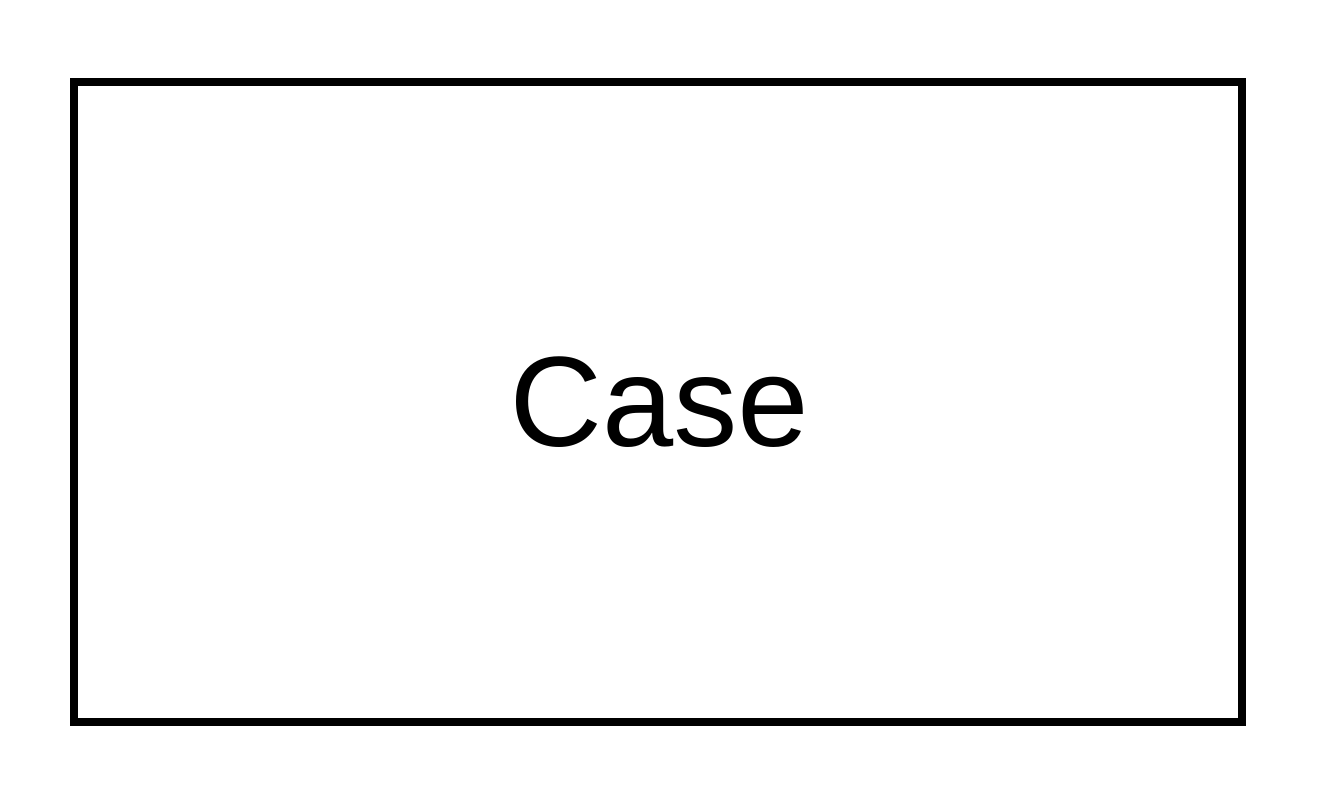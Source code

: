 <mxfile version="10.8.7" type="github"><diagram id="du7GloXdbQlF31ltcwl3" name="Case-is-a-Case-Class"><mxGraphModel dx="1158" dy="780" grid="1" gridSize="10" guides="1" tooltips="1" connect="1" arrows="1" fold="1" page="1" pageScale="1" pageWidth="827" pageHeight="583" math="0" shadow="0"><root><mxCell id="0"/><mxCell id="1" parent="0"/><mxCell id="OcjxsuXmW6IyGSLz4VA2-5" value="" style="rounded=0;whiteSpace=wrap;html=1;fontSize=18;dashed=1;dashPattern=1 4;opacity=0;" vertex="1" parent="1"><mxGeometry x="100" y="60" width="660" height="400" as="geometry"/></mxCell><mxCell id="Dr3mMb2wirb8cQbIcpim-24" value="" style="endArrow=none;html=1;endSize=12;startArrow=diamondThin;startSize=14;startFill=1;edgeStyle=orthogonalEdgeStyle;align=left;verticalAlign=bottom;entryX=0.5;entryY=1;entryDx=0;entryDy=0;endFill=0;exitX=0.5;exitY=0;exitDx=0;exitDy=0;" parent="1" source="OcjxsuXmW6IyGSLz4VA2-1" target="Dr3mMb2wirb8cQbIcpim-30" edge="1"><mxGeometry x="-1" y="3" relative="1" as="geometry"><mxPoint x="460" y="220" as="sourcePoint"/><mxPoint x="430" y="190" as="targetPoint"/></mxGeometry></mxCell><mxCell id="Dr3mMb2wirb8cQbIcpim-25" value="" style="endArrow=none;html=1;endSize=12;startArrow=diamondThin;startSize=14;startFill=1;edgeStyle=orthogonalEdgeStyle;align=left;verticalAlign=bottom;exitX=0.25;exitY=0;exitDx=0;exitDy=0;entryX=0.5;entryY=1;entryDx=0;entryDy=0;endFill=0;" parent="1" source="OcjxsuXmW6IyGSLz4VA2-1" target="Dr3mMb2wirb8cQbIcpim-29" edge="1"><mxGeometry x="-1" y="3" relative="1" as="geometry"><mxPoint x="390" y="229" as="sourcePoint"/><mxPoint x="230" y="164" as="targetPoint"/></mxGeometry></mxCell><mxCell id="Dr3mMb2wirb8cQbIcpim-26" value="" style="endArrow=none;html=1;endSize=12;startArrow=diamondThin;startSize=14;startFill=1;edgeStyle=orthogonalEdgeStyle;align=left;verticalAlign=bottom;exitX=0.5;exitY=1;exitDx=0;exitDy=0;entryX=0.5;entryY=0;entryDx=0;entryDy=0;endFill=0;" parent="1" source="OcjxsuXmW6IyGSLz4VA2-1" target="OcjxsuXmW6IyGSLz4VA2-2" edge="1"><mxGeometry x="-1" y="3" relative="1" as="geometry"><mxPoint x="430" y="289" as="sourcePoint"/><mxPoint x="430" y="330" as="targetPoint"/></mxGeometry></mxCell><mxCell id="Dr3mMb2wirb8cQbIcpim-27" value="" style="endArrow=none;html=1;endSize=12;startArrow=diamondThin;startSize=14;startFill=0;edgeStyle=orthogonalEdgeStyle;align=left;verticalAlign=bottom;exitX=0.25;exitY=1;exitDx=0;exitDy=0;entryX=0.5;entryY=0;entryDx=0;entryDy=0;endFill=0;" parent="1" source="OcjxsuXmW6IyGSLz4VA2-1" target="Dr3mMb2wirb8cQbIcpim-31" edge="1"><mxGeometry x="-1" y="3" relative="1" as="geometry"><mxPoint x="390" y="289" as="sourcePoint"/><mxPoint x="230" y="330" as="targetPoint"/></mxGeometry></mxCell><mxCell id="Dr3mMb2wirb8cQbIcpim-28" value="" style="endArrow=none;html=1;endSize=12;startArrow=diamondThin;startSize=14;startFill=1;edgeStyle=orthogonalEdgeStyle;align=left;verticalAlign=bottom;exitX=0.75;exitY=1;exitDx=0;exitDy=0;entryX=0.5;entryY=0;entryDx=0;entryDy=0;endFill=0;" parent="1" source="OcjxsuXmW6IyGSLz4VA2-1" target="OcjxsuXmW6IyGSLz4VA2-3" edge="1"><mxGeometry x="-1" y="3" relative="1" as="geometry"><mxPoint x="470" y="289" as="sourcePoint"/><mxPoint x="630" y="330" as="targetPoint"/></mxGeometry></mxCell><mxCell id="Dr3mMb2wirb8cQbIcpim-29" value="Suspect" style="html=1;fontSize=18;" parent="1" vertex="1"><mxGeometry x="140" y="100" width="160" height="60" as="geometry"/></mxCell><mxCell id="Dr3mMb2wirb8cQbIcpim-30" value="Defendant" style="html=1;fontSize=18;" parent="1" vertex="1"><mxGeometry x="350" y="100" width="160" height="60" as="geometry"/></mxCell><mxCell id="Dr3mMb2wirb8cQbIcpim-31" value="Witness" style="html=1;fontSize=18;" parent="1" vertex="1"><mxGeometry x="140" y="360" width="160" height="60" as="geometry"/></mxCell><mxCell id="OcjxsuXmW6IyGSLz4VA2-1" value="Case" style="html=1;fontSize=18;" vertex="1" parent="1"><mxGeometry x="350" y="230" width="160" height="60" as="geometry"/></mxCell><mxCell id="OcjxsuXmW6IyGSLz4VA2-2" value="Victim" style="html=1;fontSize=18;" vertex="1" parent="1"><mxGeometry x="350" y="360" width="160" height="60" as="geometry"/></mxCell><mxCell id="OcjxsuXmW6IyGSLz4VA2-3" value="Police" style="html=1;fontSize=18;" vertex="1" parent="1"><mxGeometry x="560" y="360" width="160" height="60" as="geometry"/></mxCell><mxCell id="OcjxsuXmW6IyGSLz4VA2-4" value="CaseMaterials" style="html=1;fontSize=18;" vertex="1" parent="1"><mxGeometry x="560" y="170" width="160" height="60" as="geometry"/></mxCell><mxCell id="xTU8_PZNkf9S-4KZC5ar-1" value="&lt;font style=&quot;font-size: 64px&quot;&gt;Case&lt;/font&gt;" style="html=1;fontSize=18;strokeWidth=4;" vertex="1" parent="1"><mxGeometry x="136" y="100" width="584" height="320" as="geometry"/></mxCell></root></mxGraphModel></diagram><diagram name="Case-is-a-Case-Msvc" id="4OgN9AlnurBjGHMQfUUN"><mxGraphModel dx="1158" dy="780" grid="1" gridSize="10" guides="1" tooltips="1" connect="1" arrows="1" fold="1" page="1" pageScale="1" pageWidth="827" pageHeight="583" math="0" shadow="0"><root><mxCell id="mO53AYUS2_ehRB6nkHob-0"/><mxCell id="mO53AYUS2_ehRB6nkHob-1" parent="mO53AYUS2_ehRB6nkHob-0"/><mxCell id="mO53AYUS2_ehRB6nkHob-2" value="" style="rounded=0;whiteSpace=wrap;html=1;fontSize=18;dashed=1;dashPattern=1 4;opacity=0;" vertex="1" parent="mO53AYUS2_ehRB6nkHob-1"><mxGeometry x="100" y="60" width="660" height="400" as="geometry"/></mxCell><mxCell id="mO53AYUS2_ehRB6nkHob-3" value="" style="endArrow=none;html=1;endSize=12;startArrow=diamondThin;startSize=14;startFill=1;edgeStyle=orthogonalEdgeStyle;align=left;verticalAlign=bottom;entryX=0.5;entryY=1;entryDx=0;entryDy=0;endFill=0;exitX=0.5;exitY=0;exitDx=0;exitDy=0;" edge="1" parent="mO53AYUS2_ehRB6nkHob-1" source="mO53AYUS2_ehRB6nkHob-11" target="mO53AYUS2_ehRB6nkHob-9"><mxGeometry x="-1" y="3" relative="1" as="geometry"><mxPoint x="460" y="220" as="sourcePoint"/><mxPoint x="430" y="190" as="targetPoint"/></mxGeometry></mxCell><mxCell id="mO53AYUS2_ehRB6nkHob-4" value="" style="endArrow=none;html=1;endSize=12;startArrow=diamondThin;startSize=14;startFill=1;edgeStyle=orthogonalEdgeStyle;align=left;verticalAlign=bottom;exitX=0.25;exitY=0;exitDx=0;exitDy=0;entryX=0.5;entryY=1;entryDx=0;entryDy=0;endFill=0;" edge="1" parent="mO53AYUS2_ehRB6nkHob-1" source="mO53AYUS2_ehRB6nkHob-11" target="mO53AYUS2_ehRB6nkHob-8"><mxGeometry x="-1" y="3" relative="1" as="geometry"><mxPoint x="390" y="229" as="sourcePoint"/><mxPoint x="230" y="164" as="targetPoint"/></mxGeometry></mxCell><mxCell id="mO53AYUS2_ehRB6nkHob-5" value="" style="endArrow=none;html=1;endSize=12;startArrow=diamondThin;startSize=14;startFill=1;edgeStyle=orthogonalEdgeStyle;align=left;verticalAlign=bottom;exitX=0.5;exitY=1;exitDx=0;exitDy=0;entryX=0.5;entryY=0;entryDx=0;entryDy=0;endFill=0;" edge="1" parent="mO53AYUS2_ehRB6nkHob-1" source="mO53AYUS2_ehRB6nkHob-11" target="mO53AYUS2_ehRB6nkHob-12"><mxGeometry x="-1" y="3" relative="1" as="geometry"><mxPoint x="430" y="289" as="sourcePoint"/><mxPoint x="430" y="330" as="targetPoint"/></mxGeometry></mxCell><mxCell id="mO53AYUS2_ehRB6nkHob-6" value="" style="endArrow=none;html=1;endSize=12;startArrow=diamondThin;startSize=14;startFill=0;edgeStyle=orthogonalEdgeStyle;align=left;verticalAlign=bottom;exitX=0.25;exitY=1;exitDx=0;exitDy=0;entryX=0.5;entryY=0;entryDx=0;entryDy=0;endFill=0;" edge="1" parent="mO53AYUS2_ehRB6nkHob-1" source="mO53AYUS2_ehRB6nkHob-11" target="mO53AYUS2_ehRB6nkHob-10"><mxGeometry x="-1" y="3" relative="1" as="geometry"><mxPoint x="390" y="289" as="sourcePoint"/><mxPoint x="230" y="330" as="targetPoint"/></mxGeometry></mxCell><mxCell id="mO53AYUS2_ehRB6nkHob-7" value="" style="endArrow=none;html=1;endSize=12;startArrow=diamondThin;startSize=14;startFill=1;edgeStyle=orthogonalEdgeStyle;align=left;verticalAlign=bottom;exitX=0.75;exitY=1;exitDx=0;exitDy=0;entryX=0.5;entryY=0;entryDx=0;entryDy=0;endFill=0;" edge="1" parent="mO53AYUS2_ehRB6nkHob-1" source="mO53AYUS2_ehRB6nkHob-11" target="mO53AYUS2_ehRB6nkHob-13"><mxGeometry x="-1" y="3" relative="1" as="geometry"><mxPoint x="470" y="289" as="sourcePoint"/><mxPoint x="630" y="330" as="targetPoint"/></mxGeometry></mxCell><mxCell id="mO53AYUS2_ehRB6nkHob-8" value="Suspect" style="html=1;fontSize=18;" vertex="1" parent="mO53AYUS2_ehRB6nkHob-1"><mxGeometry x="140" y="100" width="160" height="60" as="geometry"/></mxCell><mxCell id="mO53AYUS2_ehRB6nkHob-9" value="Defendant" style="html=1;fontSize=18;" vertex="1" parent="mO53AYUS2_ehRB6nkHob-1"><mxGeometry x="350" y="100" width="160" height="60" as="geometry"/></mxCell><mxCell id="mO53AYUS2_ehRB6nkHob-10" value="Witness" style="html=1;fontSize=18;" vertex="1" parent="mO53AYUS2_ehRB6nkHob-1"><mxGeometry x="140" y="360" width="160" height="60" as="geometry"/></mxCell><mxCell id="mO53AYUS2_ehRB6nkHob-11" value="Case" style="html=1;fontSize=18;" vertex="1" parent="mO53AYUS2_ehRB6nkHob-1"><mxGeometry x="350" y="230" width="160" height="60" as="geometry"/></mxCell><mxCell id="mO53AYUS2_ehRB6nkHob-12" value="Victim" style="html=1;fontSize=18;" vertex="1" parent="mO53AYUS2_ehRB6nkHob-1"><mxGeometry x="350" y="360" width="160" height="60" as="geometry"/></mxCell><mxCell id="mO53AYUS2_ehRB6nkHob-13" value="Police" style="html=1;fontSize=18;" vertex="1" parent="mO53AYUS2_ehRB6nkHob-1"><mxGeometry x="560" y="360" width="160" height="60" as="geometry"/></mxCell><mxCell id="mO53AYUS2_ehRB6nkHob-14" value="CaseMaterials" style="html=1;fontSize=18;" vertex="1" parent="mO53AYUS2_ehRB6nkHob-1"><mxGeometry x="560" y="170" width="160" height="60" as="geometry"/></mxCell><mxCell id="mO53AYUS2_ehRB6nkHob-15" value="Case" style="shape=component;align=center;spacingLeft=36;fontSize=64;strokeWidth=4;" vertex="1" parent="mO53AYUS2_ehRB6nkHob-1"><mxGeometry x="120" y="100" width="600" height="320" as="geometry"/></mxCell></root></mxGraphModel></diagram><diagram name="Ideal-Cases-Domain-Model" id="YJARLjpv6vsBO27kGYL5"><mxGraphModel dx="1158" dy="780" grid="1" gridSize="10" guides="1" tooltips="1" connect="1" arrows="1" fold="1" page="1" pageScale="1" pageWidth="827" pageHeight="583" math="0" shadow="0"><root><mxCell id="I1_JiunrSeJtFXQJCfiV-0"/><mxCell id="I1_JiunrSeJtFXQJCfiV-1" parent="I1_JiunrSeJtFXQJCfiV-0"/><mxCell id="I1_JiunrSeJtFXQJCfiV-2" value="" style="rounded=0;whiteSpace=wrap;html=1;fontSize=18;dashed=1;dashPattern=1 4;opacity=0;" vertex="1" parent="I1_JiunrSeJtFXQJCfiV-1"><mxGeometry x="100" y="60" width="660" height="400" as="geometry"/></mxCell><mxCell id="I1_JiunrSeJtFXQJCfiV-3" value="" style="endArrow=none;html=1;endSize=12;startArrow=diamondThin;startSize=14;startFill=1;edgeStyle=orthogonalEdgeStyle;align=left;verticalAlign=bottom;entryX=0.5;entryY=1;entryDx=0;entryDy=0;endFill=0;exitX=0.5;exitY=0;exitDx=0;exitDy=0;strokeWidth=2;" edge="1" parent="I1_JiunrSeJtFXQJCfiV-1" source="I1_JiunrSeJtFXQJCfiV-11" target="I1_JiunrSeJtFXQJCfiV-9"><mxGeometry x="-1" y="3" relative="1" as="geometry"><mxPoint x="460" y="220" as="sourcePoint"/><mxPoint x="430" y="190" as="targetPoint"/></mxGeometry></mxCell><mxCell id="I1_JiunrSeJtFXQJCfiV-4" value="" style="endArrow=none;html=1;endSize=12;startArrow=diamondThin;startSize=14;startFill=1;edgeStyle=orthogonalEdgeStyle;align=left;verticalAlign=bottom;exitX=0.25;exitY=0;exitDx=0;exitDy=0;entryX=0.5;entryY=1;entryDx=0;entryDy=0;endFill=0;strokeWidth=2;" edge="1" parent="I1_JiunrSeJtFXQJCfiV-1" source="I1_JiunrSeJtFXQJCfiV-11" target="I1_JiunrSeJtFXQJCfiV-8"><mxGeometry x="-1" y="3" relative="1" as="geometry"><mxPoint x="390" y="229" as="sourcePoint"/><mxPoint x="230" y="164" as="targetPoint"/></mxGeometry></mxCell><mxCell id="I1_JiunrSeJtFXQJCfiV-5" value="" style="endArrow=none;html=1;endSize=12;startArrow=diamondThin;startSize=14;startFill=1;edgeStyle=orthogonalEdgeStyle;align=left;verticalAlign=bottom;exitX=0.5;exitY=1;exitDx=0;exitDy=0;entryX=0.5;entryY=0;entryDx=0;entryDy=0;endFill=0;strokeWidth=2;" edge="1" parent="I1_JiunrSeJtFXQJCfiV-1" source="I1_JiunrSeJtFXQJCfiV-11" target="I1_JiunrSeJtFXQJCfiV-12"><mxGeometry x="-1" y="3" relative="1" as="geometry"><mxPoint x="430" y="289" as="sourcePoint"/><mxPoint x="430" y="330" as="targetPoint"/></mxGeometry></mxCell><mxCell id="I1_JiunrSeJtFXQJCfiV-6" value="" style="endArrow=none;html=1;endSize=12;startArrow=diamondThin;startSize=14;startFill=0;edgeStyle=orthogonalEdgeStyle;align=left;verticalAlign=bottom;exitX=0.25;exitY=1;exitDx=0;exitDy=0;entryX=0.5;entryY=0;entryDx=0;entryDy=0;endFill=0;strokeWidth=2;" edge="1" parent="I1_JiunrSeJtFXQJCfiV-1" source="I1_JiunrSeJtFXQJCfiV-11" target="I1_JiunrSeJtFXQJCfiV-10"><mxGeometry x="-1" y="3" relative="1" as="geometry"><mxPoint x="390" y="289" as="sourcePoint"/><mxPoint x="230" y="330" as="targetPoint"/></mxGeometry></mxCell><mxCell id="I1_JiunrSeJtFXQJCfiV-7" value="" style="endArrow=none;html=1;endSize=12;startArrow=diamondThin;startSize=14;startFill=1;edgeStyle=orthogonalEdgeStyle;align=left;verticalAlign=bottom;exitX=0.75;exitY=1;exitDx=0;exitDy=0;entryX=0.5;entryY=0;entryDx=0;entryDy=0;endFill=0;strokeWidth=2;" edge="1" parent="I1_JiunrSeJtFXQJCfiV-1" source="I1_JiunrSeJtFXQJCfiV-11" target="I1_JiunrSeJtFXQJCfiV-13"><mxGeometry x="-1" y="3" relative="1" as="geometry"><mxPoint x="470" y="289" as="sourcePoint"/><mxPoint x="630" y="330" as="targetPoint"/></mxGeometry></mxCell><mxCell id="I1_JiunrSeJtFXQJCfiV-8" value="Suspect" style="html=1;fontSize=18;strokeWidth=2;" vertex="1" parent="I1_JiunrSeJtFXQJCfiV-1"><mxGeometry x="140" y="100" width="160" height="60" as="geometry"/></mxCell><mxCell id="I1_JiunrSeJtFXQJCfiV-9" value="Defendant" style="html=1;fontSize=18;strokeWidth=2;" vertex="1" parent="I1_JiunrSeJtFXQJCfiV-1"><mxGeometry x="350" y="100" width="160" height="60" as="geometry"/></mxCell><mxCell id="I1_JiunrSeJtFXQJCfiV-10" value="Witness" style="html=1;fontSize=18;strokeWidth=2;" vertex="1" parent="I1_JiunrSeJtFXQJCfiV-1"><mxGeometry x="140" y="360" width="160" height="60" as="geometry"/></mxCell><mxCell id="I1_JiunrSeJtFXQJCfiV-11" value="Case" style="html=1;fontSize=18;strokeWidth=2;" vertex="1" parent="I1_JiunrSeJtFXQJCfiV-1"><mxGeometry x="350" y="230" width="160" height="60" as="geometry"/></mxCell><mxCell id="I1_JiunrSeJtFXQJCfiV-12" value="Victim" style="html=1;fontSize=18;strokeWidth=2;" vertex="1" parent="I1_JiunrSeJtFXQJCfiV-1"><mxGeometry x="350" y="360" width="160" height="60" as="geometry"/></mxCell><mxCell id="I1_JiunrSeJtFXQJCfiV-13" value="Police" style="html=1;fontSize=18;strokeWidth=2;" vertex="1" parent="I1_JiunrSeJtFXQJCfiV-1"><mxGeometry x="560" y="360" width="160" height="60" as="geometry"/></mxCell><mxCell id="I1_JiunrSeJtFXQJCfiV-14" value="CaseMaterials" style="html=1;fontSize=18;strokeWidth=2;" vertex="1" parent="I1_JiunrSeJtFXQJCfiV-1"><mxGeometry x="560" y="170" width="160" height="60" as="geometry"/></mxCell></root></mxGraphModel></diagram><diagram name="Case-Person-Classes" id="6UYhYDsC-E5LdEEyK-3F"><mxGraphModel dx="1158" dy="780" grid="1" gridSize="10" guides="1" tooltips="1" connect="1" arrows="1" fold="1" page="1" pageScale="1" pageWidth="827" pageHeight="583" math="0" shadow="0"><root><mxCell id="xsQViCHK0xQNuKc1b7es-0"/><mxCell id="xsQViCHK0xQNuKc1b7es-1" parent="xsQViCHK0xQNuKc1b7es-0"/><mxCell id="xsQViCHK0xQNuKc1b7es-2" value="" style="rounded=0;whiteSpace=wrap;html=1;fontSize=18;dashed=1;dashPattern=1 4;opacity=0;" vertex="1" parent="xsQViCHK0xQNuKc1b7es-1"><mxGeometry x="100" y="60" width="660" height="400" as="geometry"/></mxCell><mxCell id="xsQViCHK0xQNuKc1b7es-3" value="" style="endArrow=none;html=1;endSize=12;startArrow=diamondThin;startSize=14;startFill=1;edgeStyle=orthogonalEdgeStyle;align=left;verticalAlign=bottom;entryX=0.5;entryY=1;entryDx=0;entryDy=0;endFill=0;exitX=0.5;exitY=0;exitDx=0;exitDy=0;strokeWidth=2;" edge="1" parent="xsQViCHK0xQNuKc1b7es-1" source="xsQViCHK0xQNuKc1b7es-11" target="xsQViCHK0xQNuKc1b7es-9"><mxGeometry x="-1" y="3" relative="1" as="geometry"><mxPoint x="460" y="220" as="sourcePoint"/><mxPoint x="430" y="190" as="targetPoint"/></mxGeometry></mxCell><mxCell id="xsQViCHK0xQNuKc1b7es-9" value="Person" style="html=1;fontSize=18;strokeWidth=2;" vertex="1" parent="xsQViCHK0xQNuKc1b7es-1"><mxGeometry x="350" y="100" width="160" height="60" as="geometry"/></mxCell><mxCell id="xsQViCHK0xQNuKc1b7es-11" value="Case" style="html=1;fontSize=18;strokeWidth=2;" vertex="1" parent="xsQViCHK0xQNuKc1b7es-1"><mxGeometry x="350" y="230" width="160" height="60" as="geometry"/></mxCell><mxCell id="xsQViCHK0xQNuKc1b7es-15" value="" style="endArrow=none;html=1;endSize=12;startArrow=diamondThin;startSize=14;startFill=1;edgeStyle=orthogonalEdgeStyle;align=left;verticalAlign=bottom;entryX=0.25;entryY=1;entryDx=0;entryDy=0;endFill=0;exitX=0.25;exitY=0;exitDx=0;exitDy=0;strokeWidth=2;" edge="1" parent="xsQViCHK0xQNuKc1b7es-1" source="xsQViCHK0xQNuKc1b7es-11" target="xsQViCHK0xQNuKc1b7es-9"><mxGeometry x="-1" y="3" relative="1" as="geometry"><mxPoint x="438" y="240" as="sourcePoint"/><mxPoint x="438" y="170" as="targetPoint"/></mxGeometry></mxCell><mxCell id="xsQViCHK0xQNuKc1b7es-16" value="" style="endArrow=none;html=1;endSize=12;startArrow=diamondThin;startSize=14;startFill=1;edgeStyle=orthogonalEdgeStyle;align=left;verticalAlign=bottom;entryX=0.75;entryY=1;entryDx=0;entryDy=0;endFill=0;exitX=0.75;exitY=0;exitDx=0;exitDy=0;strokeWidth=2;" edge="1" parent="xsQViCHK0xQNuKc1b7es-1" source="xsQViCHK0xQNuKc1b7es-11" target="xsQViCHK0xQNuKc1b7es-9"><mxGeometry x="-1" y="3" relative="1" as="geometry"><mxPoint x="400" y="240" as="sourcePoint"/><mxPoint x="400" y="170" as="targetPoint"/></mxGeometry></mxCell><mxCell id="WiUM_tLi0fLCsVgaJHES-0" value="" style="endArrow=none;html=1;endSize=12;startArrow=diamondThin;startSize=14;startFill=0;edgeStyle=orthogonalEdgeStyle;align=left;verticalAlign=bottom;entryX=0;entryY=0.5;entryDx=0;entryDy=0;endFill=0;exitX=0;exitY=0.5;exitDx=0;exitDy=0;strokeWidth=2;" edge="1" parent="xsQViCHK0xQNuKc1b7es-1" source="xsQViCHK0xQNuKc1b7es-11" target="xsQViCHK0xQNuKc1b7es-9"><mxGeometry x="-1" y="3" relative="1" as="geometry"><mxPoint x="480" y="240" as="sourcePoint"/><mxPoint x="480" y="170" as="targetPoint"/><Array as="points"><mxPoint x="320" y="260"/><mxPoint x="320" y="130"/></Array></mxGeometry></mxCell><mxCell id="WiUM_tLi0fLCsVgaJHES-3" value="" style="endArrow=none;html=1;endSize=12;startArrow=diamondThin;startSize=14;startFill=1;edgeStyle=orthogonalEdgeStyle;align=left;verticalAlign=bottom;entryX=1;entryY=0.5;entryDx=0;entryDy=0;endFill=0;exitX=1;exitY=0.5;exitDx=0;exitDy=0;strokeWidth=2;" edge="1" parent="xsQViCHK0xQNuKc1b7es-1" source="xsQViCHK0xQNuKc1b7es-11" target="xsQViCHK0xQNuKc1b7es-9"><mxGeometry x="-1" y="3" relative="1" as="geometry"><mxPoint x="480" y="240" as="sourcePoint"/><mxPoint x="480" y="170" as="targetPoint"/><Array as="points"><mxPoint x="540" y="260"/><mxPoint x="540" y="130"/></Array></mxGeometry></mxCell><mxCell id="uZp93Hij4fTgcAV8_sRf-0" value="&lt;font style=&quot;font-size: 14px&quot;&gt;Witness&lt;/font&gt;" style="text;html=1;strokeColor=none;fillColor=none;align=center;verticalAlign=middle;whiteSpace=wrap;rounded=0;fontSize=18;labelBackgroundColor=#ffffff;" vertex="1" parent="xsQViCHK0xQNuKc1b7es-1"><mxGeometry x="280" y="180" width="70" height="20" as="geometry"/></mxCell><mxCell id="uZp93Hij4fTgcAV8_sRf-4" value="&lt;font style=&quot;font-size: 14px&quot;&gt;Suspect&lt;/font&gt;" style="text;html=1;strokeColor=none;fillColor=none;align=center;verticalAlign=middle;whiteSpace=wrap;rounded=0;fontSize=18;labelBackgroundColor=#ffffff;" vertex="1" parent="xsQViCHK0xQNuKc1b7es-1"><mxGeometry x="355" y="170" width="70" height="20" as="geometry"/></mxCell><mxCell id="uZp93Hij4fTgcAV8_sRf-5" value="&lt;font style=&quot;font-size: 14px&quot;&gt;Defendant&lt;/font&gt;" style="text;html=1;strokeColor=none;fillColor=none;align=center;verticalAlign=middle;whiteSpace=wrap;rounded=0;fontSize=18;labelBackgroundColor=#ffffff;" vertex="1" parent="xsQViCHK0xQNuKc1b7es-1"><mxGeometry x="395" y="189" width="70" height="20" as="geometry"/></mxCell><mxCell id="uZp93Hij4fTgcAV8_sRf-6" value="&lt;font style=&quot;font-size: 14px&quot;&gt;Victim&lt;/font&gt;" style="text;html=1;strokeColor=none;fillColor=none;align=center;verticalAlign=middle;whiteSpace=wrap;rounded=0;fontSize=18;labelBackgroundColor=#ffffff;" vertex="1" parent="xsQViCHK0xQNuKc1b7es-1"><mxGeometry x="505" y="180" width="70" height="20" as="geometry"/></mxCell><mxCell id="uZp93Hij4fTgcAV8_sRf-7" value="&lt;font style=&quot;font-size: 14px&quot;&gt;Police&lt;/font&gt;" style="text;html=1;strokeColor=none;fillColor=none;align=center;verticalAlign=middle;whiteSpace=wrap;rounded=0;fontSize=18;labelBackgroundColor=#ffffff;" vertex="1" parent="xsQViCHK0xQNuKc1b7es-1"><mxGeometry x="435" y="171" width="70" height="20" as="geometry"/></mxCell></root></mxGraphModel></diagram><diagram name="Case-Person-Msvc" id="t5YxeVAFou-nO3fDitls"><mxGraphModel dx="1158" dy="780" grid="1" gridSize="10" guides="1" tooltips="1" connect="1" arrows="1" fold="1" page="1" pageScale="1" pageWidth="827" pageHeight="583" math="0" shadow="0"><root><mxCell id="vD8E5RLkb5QcC9TjRH0l-0"/><mxCell id="vD8E5RLkb5QcC9TjRH0l-1" parent="vD8E5RLkb5QcC9TjRH0l-0"/><mxCell id="vD8E5RLkb5QcC9TjRH0l-2" value="" style="rounded=0;whiteSpace=wrap;html=1;fontSize=18;dashed=1;dashPattern=1 4;opacity=0;" vertex="1" parent="vD8E5RLkb5QcC9TjRH0l-1"><mxGeometry x="100" y="60" width="660" height="400" as="geometry"/></mxCell><mxCell id="vD8E5RLkb5QcC9TjRH0l-3" value="" style="endArrow=none;html=1;endSize=12;startArrow=none;startSize=14;startFill=0;edgeStyle=orthogonalEdgeStyle;align=left;verticalAlign=bottom;entryX=0.5;entryY=1;entryDx=0;entryDy=0;endFill=0;exitX=0.5;exitY=0;exitDx=0;exitDy=0;strokeWidth=2;" edge="1" parent="vD8E5RLkb5QcC9TjRH0l-1" source="vD8E5RLkb5QcC9TjRH0l-5" target="vD8E5RLkb5QcC9TjRH0l-4"><mxGeometry x="-1" y="3" relative="1" as="geometry"><mxPoint x="460" y="220" as="sourcePoint"/><mxPoint x="430" y="190" as="targetPoint"/></mxGeometry></mxCell><mxCell id="vD8E5RLkb5QcC9TjRH0l-4" value="Person" style="html=1;fontSize=18;strokeWidth=2;" vertex="1" parent="vD8E5RLkb5QcC9TjRH0l-1"><mxGeometry x="350" y="100" width="160" height="60" as="geometry"/></mxCell><mxCell id="vD8E5RLkb5QcC9TjRH0l-5" value="Case" style="html=1;fontSize=18;strokeWidth=2;" vertex="1" parent="vD8E5RLkb5QcC9TjRH0l-1"><mxGeometry x="350" y="230" width="160" height="60" as="geometry"/></mxCell><mxCell id="vD8E5RLkb5QcC9TjRH0l-6" value="" style="endArrow=none;html=1;endSize=12;startArrow=none;startSize=14;startFill=0;edgeStyle=orthogonalEdgeStyle;align=left;verticalAlign=bottom;entryX=0.25;entryY=1;entryDx=0;entryDy=0;endFill=0;exitX=0.25;exitY=0;exitDx=0;exitDy=0;strokeWidth=2;" edge="1" parent="vD8E5RLkb5QcC9TjRH0l-1" source="vD8E5RLkb5QcC9TjRH0l-5" target="vD8E5RLkb5QcC9TjRH0l-4"><mxGeometry x="-1" y="3" relative="1" as="geometry"><mxPoint x="438" y="240" as="sourcePoint"/><mxPoint x="438" y="170" as="targetPoint"/></mxGeometry></mxCell><mxCell id="vD8E5RLkb5QcC9TjRH0l-7" value="" style="endArrow=none;html=1;endSize=12;startArrow=none;startSize=14;startFill=0;edgeStyle=orthogonalEdgeStyle;align=left;verticalAlign=bottom;entryX=0.75;entryY=1;entryDx=0;entryDy=0;endFill=0;exitX=0.75;exitY=0;exitDx=0;exitDy=0;strokeWidth=2;" edge="1" parent="vD8E5RLkb5QcC9TjRH0l-1" source="vD8E5RLkb5QcC9TjRH0l-5" target="vD8E5RLkb5QcC9TjRH0l-4"><mxGeometry x="-1" y="3" relative="1" as="geometry"><mxPoint x="400" y="240" as="sourcePoint"/><mxPoint x="400" y="170" as="targetPoint"/></mxGeometry></mxCell><mxCell id="vD8E5RLkb5QcC9TjRH0l-8" value="" style="endArrow=none;html=1;endSize=12;startArrow=none;startSize=14;startFill=0;edgeStyle=orthogonalEdgeStyle;align=left;verticalAlign=bottom;entryX=0;entryY=0.5;entryDx=0;entryDy=0;endFill=0;exitX=0;exitY=0.5;exitDx=0;exitDy=0;strokeWidth=2;" edge="1" parent="vD8E5RLkb5QcC9TjRH0l-1" source="vD8E5RLkb5QcC9TjRH0l-5" target="vD8E5RLkb5QcC9TjRH0l-4"><mxGeometry x="-1" y="3" relative="1" as="geometry"><mxPoint x="480" y="240" as="sourcePoint"/><mxPoint x="480" y="170" as="targetPoint"/><Array as="points"><mxPoint x="320" y="260"/><mxPoint x="320" y="130"/></Array></mxGeometry></mxCell><mxCell id="vD8E5RLkb5QcC9TjRH0l-9" value="" style="endArrow=none;html=1;endSize=12;startArrow=none;startSize=14;startFill=0;edgeStyle=orthogonalEdgeStyle;align=left;verticalAlign=bottom;entryX=1;entryY=0.5;entryDx=0;entryDy=0;endFill=0;exitX=1;exitY=0.5;exitDx=0;exitDy=0;strokeWidth=2;" edge="1" parent="vD8E5RLkb5QcC9TjRH0l-1" source="vD8E5RLkb5QcC9TjRH0l-5" target="vD8E5RLkb5QcC9TjRH0l-4"><mxGeometry x="-1" y="3" relative="1" as="geometry"><mxPoint x="480" y="240" as="sourcePoint"/><mxPoint x="480" y="170" as="targetPoint"/><Array as="points"><mxPoint x="540" y="260"/><mxPoint x="540" y="130"/></Array></mxGeometry></mxCell><mxCell id="vD8E5RLkb5QcC9TjRH0l-10" value="&lt;font style=&quot;font-size: 14px&quot;&gt;Witness&lt;/font&gt;" style="text;html=1;strokeColor=none;fillColor=none;align=center;verticalAlign=middle;whiteSpace=wrap;rounded=0;fontSize=18;labelBackgroundColor=#ffffff;" vertex="1" parent="vD8E5RLkb5QcC9TjRH0l-1"><mxGeometry x="280" y="180" width="70" height="20" as="geometry"/></mxCell><mxCell id="vD8E5RLkb5QcC9TjRH0l-11" value="&lt;font style=&quot;font-size: 14px&quot;&gt;Suspect&lt;/font&gt;" style="text;html=1;strokeColor=none;fillColor=none;align=center;verticalAlign=middle;whiteSpace=wrap;rounded=0;fontSize=18;labelBackgroundColor=#ffffff;" vertex="1" parent="vD8E5RLkb5QcC9TjRH0l-1"><mxGeometry x="355" y="170" width="70" height="20" as="geometry"/></mxCell><mxCell id="vD8E5RLkb5QcC9TjRH0l-12" value="&lt;font style=&quot;font-size: 14px&quot;&gt;Defendant&lt;/font&gt;" style="text;html=1;strokeColor=none;fillColor=none;align=center;verticalAlign=middle;whiteSpace=wrap;rounded=0;fontSize=18;labelBackgroundColor=#ffffff;" vertex="1" parent="vD8E5RLkb5QcC9TjRH0l-1"><mxGeometry x="395" y="189" width="70" height="20" as="geometry"/></mxCell><mxCell id="vD8E5RLkb5QcC9TjRH0l-13" value="&lt;font style=&quot;font-size: 14px&quot;&gt;Victim&lt;/font&gt;" style="text;html=1;strokeColor=none;fillColor=none;align=center;verticalAlign=middle;whiteSpace=wrap;rounded=0;fontSize=18;labelBackgroundColor=#ffffff;" vertex="1" parent="vD8E5RLkb5QcC9TjRH0l-1"><mxGeometry x="505" y="180" width="70" height="20" as="geometry"/></mxCell><mxCell id="vD8E5RLkb5QcC9TjRH0l-14" value="&lt;font style=&quot;font-size: 14px&quot;&gt;Police&lt;/font&gt;" style="text;html=1;strokeColor=none;fillColor=none;align=center;verticalAlign=middle;whiteSpace=wrap;rounded=0;fontSize=18;labelBackgroundColor=#ffffff;" vertex="1" parent="vD8E5RLkb5QcC9TjRH0l-1"><mxGeometry x="435" y="171" width="70" height="20" as="geometry"/></mxCell><mxCell id="vD8E5RLkb5QcC9TjRH0l-15" value="Person     " style="shape=component;align=center;spacingLeft=36;labelBackgroundColor=#ffffff;strokeWidth=2;fontSize=18;" vertex="1" parent="vD8E5RLkb5QcC9TjRH0l-1"><mxGeometry x="334" y="100" width="176" height="60" as="geometry"/></mxCell><mxCell id="XGnH6dWDJuUkZKCa7Ogv-0" value="Case      " style="shape=component;align=center;spacingLeft=36;labelBackgroundColor=#ffffff;strokeWidth=2;fontSize=18;" vertex="1" parent="vD8E5RLkb5QcC9TjRH0l-1"><mxGeometry x="334" y="230" width="176" height="60" as="geometry"/></mxCell></root></mxGraphModel></diagram></mxfile>
